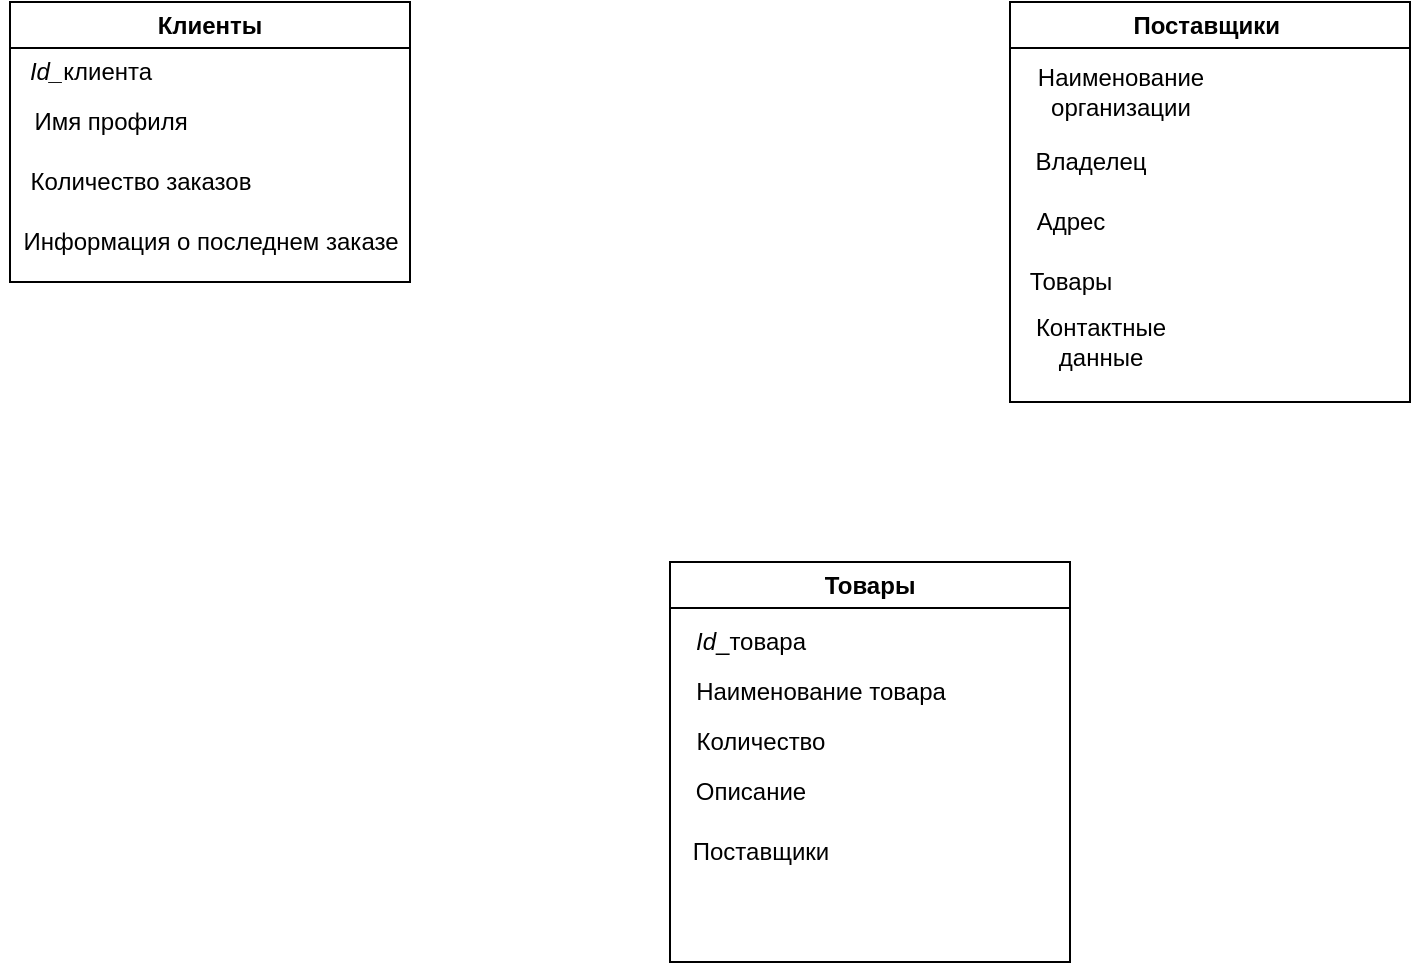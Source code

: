 <mxfile version="20.8.20" type="github">
  <diagram name="Страница 1" id="ID2CKPYPKNp0tQGRStyJ">
    <mxGraphModel dx="1393" dy="766" grid="1" gridSize="10" guides="1" tooltips="1" connect="1" arrows="1" fold="1" page="1" pageScale="1" pageWidth="827" pageHeight="1169" math="0" shadow="0">
      <root>
        <mxCell id="0" />
        <mxCell id="1" parent="0" />
        <mxCell id="yZwrlM3T3-xBs1Kv6TkN-33" value="" style="endArrow=classic;html=1;rounded=0;exitX=0.5;exitY=0;exitDx=0;exitDy=0;entryX=0.5;entryY=0;entryDx=0;entryDy=0;" parent="1" edge="1">
          <mxGeometry width="50" height="50" relative="1" as="geometry">
            <mxPoint x="95" y="560" as="sourcePoint" />
            <mxPoint x="95" y="560" as="targetPoint" />
            <Array as="points" />
          </mxGeometry>
        </mxCell>
        <mxCell id="te6IhhSMXkp1nojEugdk-16" value="Клиенты" style="swimlane;whiteSpace=wrap;html=1;" parent="1" vertex="1">
          <mxGeometry x="50" y="210" width="200" height="140" as="geometry" />
        </mxCell>
        <mxCell id="te6IhhSMXkp1nojEugdk-17" value="&lt;i&gt;Id_&lt;/i&gt;клиента" style="text;html=1;align=center;verticalAlign=middle;resizable=0;points=[];autosize=1;strokeColor=none;fillColor=none;" parent="te6IhhSMXkp1nojEugdk-16" vertex="1">
          <mxGeometry y="20" width="80" height="30" as="geometry" />
        </mxCell>
        <mxCell id="te6IhhSMXkp1nojEugdk-18" value="Имя профиля" style="text;html=1;align=center;verticalAlign=middle;resizable=0;points=[];autosize=1;strokeColor=none;fillColor=none;" parent="te6IhhSMXkp1nojEugdk-16" vertex="1">
          <mxGeometry y="45" width="100" height="30" as="geometry" />
        </mxCell>
        <mxCell id="te6IhhSMXkp1nojEugdk-20" value="Количество заказов" style="text;html=1;align=center;verticalAlign=middle;resizable=0;points=[];autosize=1;strokeColor=none;fillColor=none;" parent="te6IhhSMXkp1nojEugdk-16" vertex="1">
          <mxGeometry y="75" width="130" height="30" as="geometry" />
        </mxCell>
        <mxCell id="te6IhhSMXkp1nojEugdk-21" value="Информация о последнем заказе" style="text;html=1;align=center;verticalAlign=middle;resizable=0;points=[];autosize=1;strokeColor=none;fillColor=none;" parent="te6IhhSMXkp1nojEugdk-16" vertex="1">
          <mxGeometry x="-5" y="105" width="210" height="30" as="geometry" />
        </mxCell>
        <mxCell id="te6IhhSMXkp1nojEugdk-22" value="Товары" style="swimlane;whiteSpace=wrap;html=1;" parent="1" vertex="1">
          <mxGeometry x="380" y="490" width="200" height="200" as="geometry" />
        </mxCell>
        <mxCell id="te6IhhSMXkp1nojEugdk-24" value="&lt;i style=&quot;border-color: var(--border-color);&quot;&gt;Id&lt;/i&gt;_товара&lt;br&gt;" style="text;html=1;align=center;verticalAlign=middle;resizable=0;points=[];autosize=1;strokeColor=none;fillColor=none;" parent="te6IhhSMXkp1nojEugdk-22" vertex="1">
          <mxGeometry y="25" width="80" height="30" as="geometry" />
        </mxCell>
        <mxCell id="te6IhhSMXkp1nojEugdk-25" value="Наименование товара" style="text;html=1;align=center;verticalAlign=middle;resizable=0;points=[];autosize=1;strokeColor=none;fillColor=none;" parent="te6IhhSMXkp1nojEugdk-22" vertex="1">
          <mxGeometry y="50" width="150" height="30" as="geometry" />
        </mxCell>
        <mxCell id="te6IhhSMXkp1nojEugdk-26" value="Количество" style="text;html=1;align=center;verticalAlign=middle;resizable=0;points=[];autosize=1;strokeColor=none;fillColor=none;" parent="te6IhhSMXkp1nojEugdk-22" vertex="1">
          <mxGeometry y="75" width="90" height="30" as="geometry" />
        </mxCell>
        <mxCell id="te6IhhSMXkp1nojEugdk-27" value="Описание" style="text;html=1;align=center;verticalAlign=middle;resizable=0;points=[];autosize=1;strokeColor=none;fillColor=none;" parent="te6IhhSMXkp1nojEugdk-22" vertex="1">
          <mxGeometry y="100" width="80" height="30" as="geometry" />
        </mxCell>
        <mxCell id="te6IhhSMXkp1nojEugdk-28" value="Поставщики" style="text;html=1;align=center;verticalAlign=middle;resizable=0;points=[];autosize=1;strokeColor=none;fillColor=none;" parent="te6IhhSMXkp1nojEugdk-22" vertex="1">
          <mxGeometry y="130" width="90" height="30" as="geometry" />
        </mxCell>
        <mxCell id="te6IhhSMXkp1nojEugdk-29" value="Поставщики&amp;nbsp;" style="swimlane;whiteSpace=wrap;html=1;" parent="1" vertex="1">
          <mxGeometry x="550" y="210" width="200" height="200" as="geometry" />
        </mxCell>
        <mxCell id="te6IhhSMXkp1nojEugdk-30" value="Наименование&lt;br/&gt;организации" style="text;html=1;align=center;verticalAlign=middle;resizable=0;points=[];autosize=1;strokeColor=none;fillColor=none;" parent="te6IhhSMXkp1nojEugdk-29" vertex="1">
          <mxGeometry y="25" width="110" height="40" as="geometry" />
        </mxCell>
        <mxCell id="te6IhhSMXkp1nojEugdk-31" value="Владелец" style="text;html=1;align=center;verticalAlign=middle;resizable=0;points=[];autosize=1;strokeColor=none;fillColor=none;" parent="te6IhhSMXkp1nojEugdk-29" vertex="1">
          <mxGeometry y="65" width="80" height="30" as="geometry" />
        </mxCell>
        <mxCell id="te6IhhSMXkp1nojEugdk-32" value="Адрес" style="text;html=1;align=center;verticalAlign=middle;resizable=0;points=[];autosize=1;strokeColor=none;fillColor=none;" parent="te6IhhSMXkp1nojEugdk-29" vertex="1">
          <mxGeometry y="95" width="60" height="30" as="geometry" />
        </mxCell>
        <mxCell id="te6IhhSMXkp1nojEugdk-33" value="Товары" style="text;html=1;align=center;verticalAlign=middle;resizable=0;points=[];autosize=1;strokeColor=none;fillColor=none;" parent="te6IhhSMXkp1nojEugdk-29" vertex="1">
          <mxGeometry y="125" width="60" height="30" as="geometry" />
        </mxCell>
        <mxCell id="te6IhhSMXkp1nojEugdk-34" value="Контактные&lt;br/&gt;данные" style="text;html=1;align=center;verticalAlign=middle;resizable=0;points=[];autosize=1;strokeColor=none;fillColor=none;" parent="te6IhhSMXkp1nojEugdk-29" vertex="1">
          <mxGeometry y="150" width="90" height="40" as="geometry" />
        </mxCell>
      </root>
    </mxGraphModel>
  </diagram>
</mxfile>
